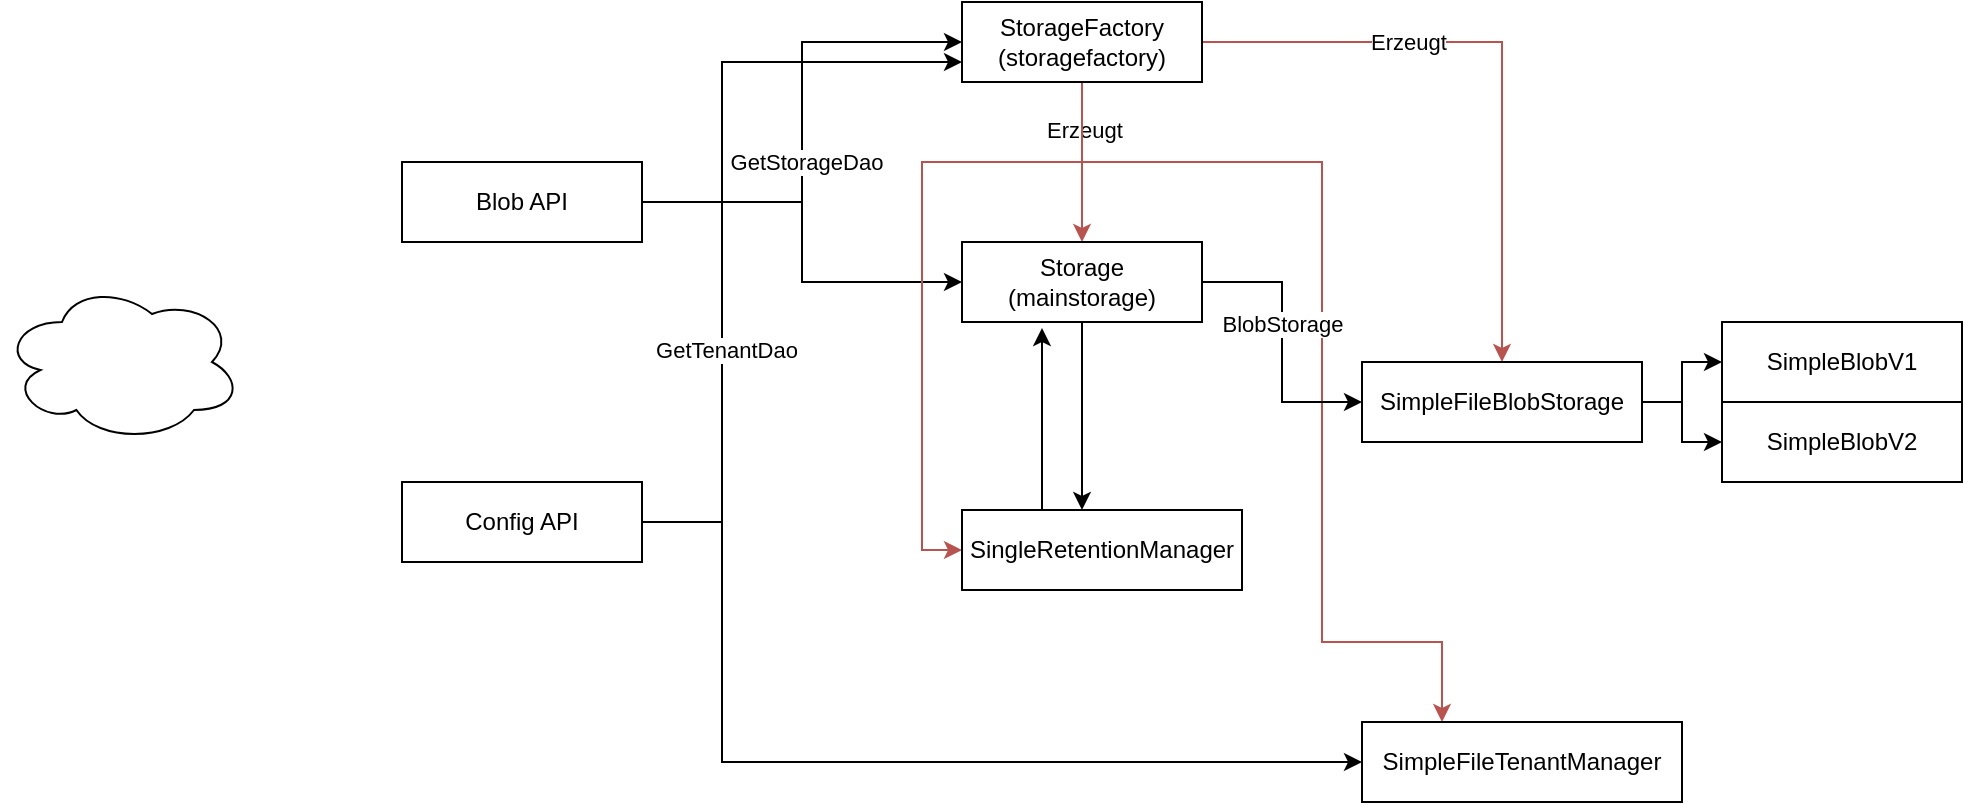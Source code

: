 <mxfile version="15.3.8" type="device"><diagram id="C5RBs43oDa-KdzZeNtuy" name="Page-1"><mxGraphModel dx="1010" dy="806" grid="1" gridSize="10" guides="1" tooltips="1" connect="1" arrows="1" fold="1" page="1" pageScale="1" pageWidth="1169" pageHeight="827" math="0" shadow="0"><root><mxCell id="WIyWlLk6GJQsqaUBKTNV-0"/><mxCell id="WIyWlLk6GJQsqaUBKTNV-1" parent="WIyWlLk6GJQsqaUBKTNV-0"/><mxCell id="mOBgjonBFvkacIrVe-uT-0" value="" style="ellipse;shape=cloud;whiteSpace=wrap;html=1;" parent="WIyWlLk6GJQsqaUBKTNV-1" vertex="1"><mxGeometry y="260" width="120" height="80" as="geometry"/></mxCell><mxCell id="mOBgjonBFvkacIrVe-uT-5" style="edgeStyle=orthogonalEdgeStyle;rounded=0;orthogonalLoop=1;jettySize=auto;html=1;entryX=0;entryY=0.5;entryDx=0;entryDy=0;" parent="WIyWlLk6GJQsqaUBKTNV-1" source="mOBgjonBFvkacIrVe-uT-1" target="mOBgjonBFvkacIrVe-uT-3" edge="1"><mxGeometry relative="1" as="geometry"/></mxCell><mxCell id="CP2PZvgbsl-qxTsufQed-3" value="GetStorageDao" style="edgeLabel;html=1;align=center;verticalAlign=middle;resizable=0;points=[];" vertex="1" connectable="0" parent="mOBgjonBFvkacIrVe-uT-5"><mxGeometry x="-0.167" y="-2" relative="1" as="geometry"><mxPoint as="offset"/></mxGeometry></mxCell><mxCell id="mOBgjonBFvkacIrVe-uT-7" style="edgeStyle=orthogonalEdgeStyle;rounded=0;orthogonalLoop=1;jettySize=auto;html=1;entryX=0;entryY=0.5;entryDx=0;entryDy=0;" parent="WIyWlLk6GJQsqaUBKTNV-1" source="mOBgjonBFvkacIrVe-uT-1" target="mOBgjonBFvkacIrVe-uT-4" edge="1"><mxGeometry relative="1" as="geometry"/></mxCell><mxCell id="mOBgjonBFvkacIrVe-uT-1" value="Blob API" style="rounded=0;whiteSpace=wrap;html=1;" parent="WIyWlLk6GJQsqaUBKTNV-1" vertex="1"><mxGeometry x="200" y="200" width="120" height="40" as="geometry"/></mxCell><mxCell id="mOBgjonBFvkacIrVe-uT-20" style="edgeStyle=orthogonalEdgeStyle;rounded=0;orthogonalLoop=1;jettySize=auto;html=1;entryX=0;entryY=0.75;entryDx=0;entryDy=0;" parent="WIyWlLk6GJQsqaUBKTNV-1" source="mOBgjonBFvkacIrVe-uT-2" target="mOBgjonBFvkacIrVe-uT-3" edge="1"><mxGeometry relative="1" as="geometry"><Array as="points"><mxPoint x="360" y="380"/><mxPoint x="360" y="150"/></Array></mxGeometry></mxCell><mxCell id="CP2PZvgbsl-qxTsufQed-2" value="GetTenantDao" style="edgeLabel;html=1;align=center;verticalAlign=middle;resizable=0;points=[];" vertex="1" connectable="0" parent="mOBgjonBFvkacIrVe-uT-20"><mxGeometry x="-0.354" y="-2" relative="1" as="geometry"><mxPoint as="offset"/></mxGeometry></mxCell><mxCell id="mOBgjonBFvkacIrVe-uT-21" style="edgeStyle=orthogonalEdgeStyle;rounded=0;orthogonalLoop=1;jettySize=auto;html=1;entryX=0;entryY=0.5;entryDx=0;entryDy=0;" parent="WIyWlLk6GJQsqaUBKTNV-1" source="mOBgjonBFvkacIrVe-uT-2" target="mOBgjonBFvkacIrVe-uT-15" edge="1"><mxGeometry relative="1" as="geometry"><Array as="points"><mxPoint x="360" y="380"/><mxPoint x="360" y="500"/></Array></mxGeometry></mxCell><mxCell id="mOBgjonBFvkacIrVe-uT-2" value="Config API" style="rounded=0;whiteSpace=wrap;html=1;" parent="WIyWlLk6GJQsqaUBKTNV-1" vertex="1"><mxGeometry x="200" y="360" width="120" height="40" as="geometry"/></mxCell><mxCell id="mOBgjonBFvkacIrVe-uT-6" style="edgeStyle=orthogonalEdgeStyle;rounded=0;orthogonalLoop=1;jettySize=auto;html=1;entryX=0.5;entryY=0;entryDx=0;entryDy=0;fillColor=#f8cecc;strokeColor=#b85450;" parent="WIyWlLk6GJQsqaUBKTNV-1" source="mOBgjonBFvkacIrVe-uT-3" target="mOBgjonBFvkacIrVe-uT-4" edge="1"><mxGeometry relative="1" as="geometry"/></mxCell><mxCell id="mOBgjonBFvkacIrVe-uT-13" value="Erzeugt" style="edgeLabel;html=1;align=center;verticalAlign=middle;resizable=0;points=[];" parent="mOBgjonBFvkacIrVe-uT-6" vertex="1" connectable="0"><mxGeometry x="-0.4" y="1" relative="1" as="geometry"><mxPoint as="offset"/></mxGeometry></mxCell><mxCell id="mOBgjonBFvkacIrVe-uT-11" style="edgeStyle=orthogonalEdgeStyle;rounded=0;orthogonalLoop=1;jettySize=auto;html=1;fillColor=#f8cecc;strokeColor=#b85450;" parent="WIyWlLk6GJQsqaUBKTNV-1" source="mOBgjonBFvkacIrVe-uT-3" target="mOBgjonBFvkacIrVe-uT-8" edge="1"><mxGeometry relative="1" as="geometry"/></mxCell><mxCell id="mOBgjonBFvkacIrVe-uT-12" value="Erzeugt" style="edgeLabel;html=1;align=center;verticalAlign=middle;resizable=0;points=[];" parent="mOBgjonBFvkacIrVe-uT-11" vertex="1" connectable="0"><mxGeometry x="-0.337" relative="1" as="geometry"><mxPoint as="offset"/></mxGeometry></mxCell><mxCell id="mOBgjonBFvkacIrVe-uT-16" style="edgeStyle=orthogonalEdgeStyle;rounded=0;orthogonalLoop=1;jettySize=auto;html=1;entryX=0.25;entryY=0;entryDx=0;entryDy=0;fillColor=#f8cecc;strokeColor=#b85450;" parent="WIyWlLk6GJQsqaUBKTNV-1" source="mOBgjonBFvkacIrVe-uT-3" target="mOBgjonBFvkacIrVe-uT-15" edge="1"><mxGeometry relative="1" as="geometry"><mxPoint x="420" y="450" as="targetPoint"/><Array as="points"><mxPoint x="540" y="200"/><mxPoint x="660" y="200"/><mxPoint x="660" y="440"/><mxPoint x="720" y="440"/></Array></mxGeometry></mxCell><mxCell id="mOBgjonBFvkacIrVe-uT-17" style="edgeStyle=orthogonalEdgeStyle;rounded=0;orthogonalLoop=1;jettySize=auto;html=1;fillColor=#f8cecc;strokeColor=#b85450;" parent="WIyWlLk6GJQsqaUBKTNV-1" source="mOBgjonBFvkacIrVe-uT-3" target="mOBgjonBFvkacIrVe-uT-14" edge="1"><mxGeometry relative="1" as="geometry"><Array as="points"><mxPoint x="540" y="200"/><mxPoint x="460" y="200"/><mxPoint x="460" y="394"/></Array></mxGeometry></mxCell><mxCell id="mOBgjonBFvkacIrVe-uT-3" value="StorageFactory&lt;br&gt;(storagefactory)" style="rounded=0;whiteSpace=wrap;html=1;" parent="WIyWlLk6GJQsqaUBKTNV-1" vertex="1"><mxGeometry x="480" y="120" width="120" height="40" as="geometry"/></mxCell><mxCell id="mOBgjonBFvkacIrVe-uT-9" style="edgeStyle=orthogonalEdgeStyle;rounded=0;orthogonalLoop=1;jettySize=auto;html=1;entryX=0;entryY=0.5;entryDx=0;entryDy=0;" parent="WIyWlLk6GJQsqaUBKTNV-1" source="mOBgjonBFvkacIrVe-uT-4" target="mOBgjonBFvkacIrVe-uT-8" edge="1"><mxGeometry relative="1" as="geometry"/></mxCell><mxCell id="mOBgjonBFvkacIrVe-uT-10" value="BlobStorage" style="edgeLabel;html=1;align=center;verticalAlign=middle;resizable=0;points=[];" parent="mOBgjonBFvkacIrVe-uT-9" vertex="1" connectable="0"><mxGeometry x="-0.133" relative="1" as="geometry"><mxPoint as="offset"/></mxGeometry></mxCell><mxCell id="CP2PZvgbsl-qxTsufQed-0" style="edgeStyle=orthogonalEdgeStyle;rounded=0;orthogonalLoop=1;jettySize=auto;html=1;" edge="1" parent="WIyWlLk6GJQsqaUBKTNV-1" source="mOBgjonBFvkacIrVe-uT-4" target="mOBgjonBFvkacIrVe-uT-14"><mxGeometry relative="1" as="geometry"><Array as="points"><mxPoint x="540" y="340"/><mxPoint x="540" y="340"/></Array></mxGeometry></mxCell><mxCell id="mOBgjonBFvkacIrVe-uT-4" value="Storage&lt;br&gt;(mainstorage)" style="rounded=0;whiteSpace=wrap;html=1;" parent="WIyWlLk6GJQsqaUBKTNV-1" vertex="1"><mxGeometry x="480" y="240" width="120" height="40" as="geometry"/></mxCell><mxCell id="mOBgjonBFvkacIrVe-uT-24" style="edgeStyle=orthogonalEdgeStyle;rounded=0;orthogonalLoop=1;jettySize=auto;html=1;entryX=0;entryY=0.5;entryDx=0;entryDy=0;" parent="WIyWlLk6GJQsqaUBKTNV-1" source="mOBgjonBFvkacIrVe-uT-8" target="mOBgjonBFvkacIrVe-uT-22" edge="1"><mxGeometry relative="1" as="geometry"/></mxCell><mxCell id="mOBgjonBFvkacIrVe-uT-25" style="edgeStyle=orthogonalEdgeStyle;rounded=0;orthogonalLoop=1;jettySize=auto;html=1;entryX=0;entryY=0.5;entryDx=0;entryDy=0;" parent="WIyWlLk6GJQsqaUBKTNV-1" target="mOBgjonBFvkacIrVe-uT-23" edge="1"><mxGeometry relative="1" as="geometry"><mxPoint x="840" y="320" as="sourcePoint"/><Array as="points"><mxPoint x="840" y="340"/></Array></mxGeometry></mxCell><mxCell id="mOBgjonBFvkacIrVe-uT-8" value="SimpleFileBlobStorage" style="rounded=0;whiteSpace=wrap;html=1;" parent="WIyWlLk6GJQsqaUBKTNV-1" vertex="1"><mxGeometry x="680" y="300" width="140" height="40" as="geometry"/></mxCell><mxCell id="CP2PZvgbsl-qxTsufQed-1" style="edgeStyle=orthogonalEdgeStyle;rounded=0;orthogonalLoop=1;jettySize=auto;html=1;" edge="1" parent="WIyWlLk6GJQsqaUBKTNV-1" source="mOBgjonBFvkacIrVe-uT-14"><mxGeometry relative="1" as="geometry"><mxPoint x="520" y="283" as="targetPoint"/><Array as="points"><mxPoint x="520" y="283"/></Array></mxGeometry></mxCell><mxCell id="mOBgjonBFvkacIrVe-uT-14" value="SingleRetentionManager" style="rounded=0;whiteSpace=wrap;html=1;" parent="WIyWlLk6GJQsqaUBKTNV-1" vertex="1"><mxGeometry x="480" y="374" width="140" height="40" as="geometry"/></mxCell><mxCell id="mOBgjonBFvkacIrVe-uT-15" value="SimpleFileTenantManager" style="rounded=0;whiteSpace=wrap;html=1;" parent="WIyWlLk6GJQsqaUBKTNV-1" vertex="1"><mxGeometry x="680" y="480" width="160" height="40" as="geometry"/></mxCell><mxCell id="mOBgjonBFvkacIrVe-uT-22" value="SimpleBlobV1" style="rounded=0;whiteSpace=wrap;html=1;" parent="WIyWlLk6GJQsqaUBKTNV-1" vertex="1"><mxGeometry x="860" y="280" width="120" height="40" as="geometry"/></mxCell><mxCell id="mOBgjonBFvkacIrVe-uT-23" value="SimpleBlobV2" style="rounded=0;whiteSpace=wrap;html=1;" parent="WIyWlLk6GJQsqaUBKTNV-1" vertex="1"><mxGeometry x="860" y="320" width="120" height="40" as="geometry"/></mxCell></root></mxGraphModel></diagram></mxfile>